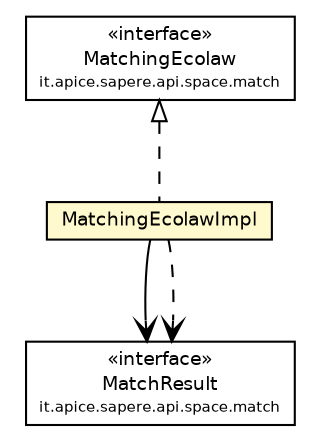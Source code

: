 #!/usr/local/bin/dot
#
# Class diagram 
# Generated by UmlGraph version 4.4 (http://www.spinellis.gr/sw/umlgraph)
#

digraph G {
	edge [fontname="Helvetica",fontsize=10,labelfontname="Helvetica",labelfontsize=10];
	node [fontname="Helvetica",fontsize=10,shape=plaintext];
	// it.apice.sapere.api.space.match.MatchResult
	c68414 [label=<<table border="0" cellborder="1" cellspacing="0" cellpadding="2" port="p" href="../MatchResult.html">
		<tr><td><table border="0" cellspacing="0" cellpadding="1">
			<tr><td> &laquo;interface&raquo; </td></tr>
			<tr><td> MatchResult </td></tr>
			<tr><td><font point-size="7.0"> it.apice.sapere.api.space.match </font></td></tr>
		</table></td></tr>
		</table>>, fontname="Helvetica", fontcolor="black", fontsize=9.0];
	// it.apice.sapere.api.space.match.MatchingEcolaw
	c68416 [label=<<table border="0" cellborder="1" cellspacing="0" cellpadding="2" port="p" href="../MatchingEcolaw.html">
		<tr><td><table border="0" cellspacing="0" cellpadding="1">
			<tr><td> &laquo;interface&raquo; </td></tr>
			<tr><td> MatchingEcolaw </td></tr>
			<tr><td><font point-size="7.0"> it.apice.sapere.api.space.match </font></td></tr>
		</table></td></tr>
		</table>>, fontname="Helvetica", fontcolor="black", fontsize=9.0];
	// it.apice.sapere.api.space.match.impl.MatchingEcolawImpl
	c68492 [label=<<table border="0" cellborder="1" cellspacing="0" cellpadding="2" port="p" bgcolor="lemonChiffon" href="./MatchingEcolawImpl.html">
		<tr><td><table border="0" cellspacing="0" cellpadding="1">
			<tr><td> MatchingEcolawImpl </td></tr>
		</table></td></tr>
		</table>>, fontname="Helvetica", fontcolor="black", fontsize=9.0];
	//it.apice.sapere.api.space.match.impl.MatchingEcolawImpl implements it.apice.sapere.api.space.match.MatchingEcolaw
	c68416:p -> c68492:p [dir=back,arrowtail=empty,style=dashed];
	// it.apice.sapere.api.space.match.impl.MatchingEcolawImpl NAVASSOC it.apice.sapere.api.space.match.MatchResult
	c68492:p -> c68414:p [taillabel="", label="", headlabel="", fontname="Helvetica", fontcolor="black", fontsize=10.0, color="black", arrowhead=open];
	// it.apice.sapere.api.space.match.impl.MatchingEcolawImpl DEPEND it.apice.sapere.api.space.match.MatchResult
	c68492:p -> c68414:p [taillabel="", label="", headlabel="", fontname="Helvetica", fontcolor="black", fontsize=10.0, color="black", arrowhead=open, style=dashed];
}

